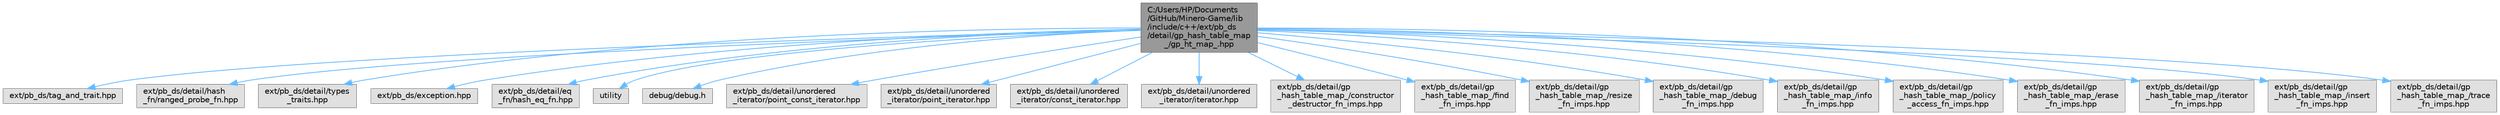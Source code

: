 digraph "C:/Users/HP/Documents/GitHub/Minero-Game/lib/include/c++/ext/pb_ds/detail/gp_hash_table_map_/gp_ht_map_.hpp"
{
 // LATEX_PDF_SIZE
  bgcolor="transparent";
  edge [fontname=Helvetica,fontsize=10,labelfontname=Helvetica,labelfontsize=10];
  node [fontname=Helvetica,fontsize=10,shape=box,height=0.2,width=0.4];
  Node1 [id="Node000001",label="C:/Users/HP/Documents\l/GitHub/Minero-Game/lib\l/include/c++/ext/pb_ds\l/detail/gp_hash_table_map\l_/gp_ht_map_.hpp",height=0.2,width=0.4,color="gray40", fillcolor="grey60", style="filled", fontcolor="black",tooltip=" "];
  Node1 -> Node2 [id="edge43_Node000001_Node000002",color="steelblue1",style="solid",tooltip=" "];
  Node2 [id="Node000002",label="ext/pb_ds/tag_and_trait.hpp",height=0.2,width=0.4,color="grey60", fillcolor="#E0E0E0", style="filled",tooltip=" "];
  Node1 -> Node3 [id="edge44_Node000001_Node000003",color="steelblue1",style="solid",tooltip=" "];
  Node3 [id="Node000003",label="ext/pb_ds/detail/hash\l_fn/ranged_probe_fn.hpp",height=0.2,width=0.4,color="grey60", fillcolor="#E0E0E0", style="filled",tooltip=" "];
  Node1 -> Node4 [id="edge45_Node000001_Node000004",color="steelblue1",style="solid",tooltip=" "];
  Node4 [id="Node000004",label="ext/pb_ds/detail/types\l_traits.hpp",height=0.2,width=0.4,color="grey60", fillcolor="#E0E0E0", style="filled",tooltip=" "];
  Node1 -> Node5 [id="edge46_Node000001_Node000005",color="steelblue1",style="solid",tooltip=" "];
  Node5 [id="Node000005",label="ext/pb_ds/exception.hpp",height=0.2,width=0.4,color="grey60", fillcolor="#E0E0E0", style="filled",tooltip=" "];
  Node1 -> Node6 [id="edge47_Node000001_Node000006",color="steelblue1",style="solid",tooltip=" "];
  Node6 [id="Node000006",label="ext/pb_ds/detail/eq\l_fn/hash_eq_fn.hpp",height=0.2,width=0.4,color="grey60", fillcolor="#E0E0E0", style="filled",tooltip=" "];
  Node1 -> Node7 [id="edge48_Node000001_Node000007",color="steelblue1",style="solid",tooltip=" "];
  Node7 [id="Node000007",label="utility",height=0.2,width=0.4,color="grey60", fillcolor="#E0E0E0", style="filled",tooltip=" "];
  Node1 -> Node8 [id="edge49_Node000001_Node000008",color="steelblue1",style="solid",tooltip=" "];
  Node8 [id="Node000008",label="debug/debug.h",height=0.2,width=0.4,color="grey60", fillcolor="#E0E0E0", style="filled",tooltip=" "];
  Node1 -> Node9 [id="edge50_Node000001_Node000009",color="steelblue1",style="solid",tooltip=" "];
  Node9 [id="Node000009",label="ext/pb_ds/detail/unordered\l_iterator/point_const_iterator.hpp",height=0.2,width=0.4,color="grey60", fillcolor="#E0E0E0", style="filled",tooltip=" "];
  Node1 -> Node10 [id="edge51_Node000001_Node000010",color="steelblue1",style="solid",tooltip=" "];
  Node10 [id="Node000010",label="ext/pb_ds/detail/unordered\l_iterator/point_iterator.hpp",height=0.2,width=0.4,color="grey60", fillcolor="#E0E0E0", style="filled",tooltip=" "];
  Node1 -> Node11 [id="edge52_Node000001_Node000011",color="steelblue1",style="solid",tooltip=" "];
  Node11 [id="Node000011",label="ext/pb_ds/detail/unordered\l_iterator/const_iterator.hpp",height=0.2,width=0.4,color="grey60", fillcolor="#E0E0E0", style="filled",tooltip=" "];
  Node1 -> Node12 [id="edge53_Node000001_Node000012",color="steelblue1",style="solid",tooltip=" "];
  Node12 [id="Node000012",label="ext/pb_ds/detail/unordered\l_iterator/iterator.hpp",height=0.2,width=0.4,color="grey60", fillcolor="#E0E0E0", style="filled",tooltip=" "];
  Node1 -> Node13 [id="edge54_Node000001_Node000013",color="steelblue1",style="solid",tooltip=" "];
  Node13 [id="Node000013",label="ext/pb_ds/detail/gp\l_hash_table_map_/constructor\l_destructor_fn_imps.hpp",height=0.2,width=0.4,color="grey60", fillcolor="#E0E0E0", style="filled",tooltip=" "];
  Node1 -> Node14 [id="edge55_Node000001_Node000014",color="steelblue1",style="solid",tooltip=" "];
  Node14 [id="Node000014",label="ext/pb_ds/detail/gp\l_hash_table_map_/find\l_fn_imps.hpp",height=0.2,width=0.4,color="grey60", fillcolor="#E0E0E0", style="filled",tooltip=" "];
  Node1 -> Node15 [id="edge56_Node000001_Node000015",color="steelblue1",style="solid",tooltip=" "];
  Node15 [id="Node000015",label="ext/pb_ds/detail/gp\l_hash_table_map_/resize\l_fn_imps.hpp",height=0.2,width=0.4,color="grey60", fillcolor="#E0E0E0", style="filled",tooltip=" "];
  Node1 -> Node16 [id="edge57_Node000001_Node000016",color="steelblue1",style="solid",tooltip=" "];
  Node16 [id="Node000016",label="ext/pb_ds/detail/gp\l_hash_table_map_/debug\l_fn_imps.hpp",height=0.2,width=0.4,color="grey60", fillcolor="#E0E0E0", style="filled",tooltip=" "];
  Node1 -> Node17 [id="edge58_Node000001_Node000017",color="steelblue1",style="solid",tooltip=" "];
  Node17 [id="Node000017",label="ext/pb_ds/detail/gp\l_hash_table_map_/info\l_fn_imps.hpp",height=0.2,width=0.4,color="grey60", fillcolor="#E0E0E0", style="filled",tooltip=" "];
  Node1 -> Node18 [id="edge59_Node000001_Node000018",color="steelblue1",style="solid",tooltip=" "];
  Node18 [id="Node000018",label="ext/pb_ds/detail/gp\l_hash_table_map_/policy\l_access_fn_imps.hpp",height=0.2,width=0.4,color="grey60", fillcolor="#E0E0E0", style="filled",tooltip=" "];
  Node1 -> Node19 [id="edge60_Node000001_Node000019",color="steelblue1",style="solid",tooltip=" "];
  Node19 [id="Node000019",label="ext/pb_ds/detail/gp\l_hash_table_map_/erase\l_fn_imps.hpp",height=0.2,width=0.4,color="grey60", fillcolor="#E0E0E0", style="filled",tooltip=" "];
  Node1 -> Node20 [id="edge61_Node000001_Node000020",color="steelblue1",style="solid",tooltip=" "];
  Node20 [id="Node000020",label="ext/pb_ds/detail/gp\l_hash_table_map_/iterator\l_fn_imps.hpp",height=0.2,width=0.4,color="grey60", fillcolor="#E0E0E0", style="filled",tooltip=" "];
  Node1 -> Node21 [id="edge62_Node000001_Node000021",color="steelblue1",style="solid",tooltip=" "];
  Node21 [id="Node000021",label="ext/pb_ds/detail/gp\l_hash_table_map_/insert\l_fn_imps.hpp",height=0.2,width=0.4,color="grey60", fillcolor="#E0E0E0", style="filled",tooltip=" "];
  Node1 -> Node22 [id="edge63_Node000001_Node000022",color="steelblue1",style="solid",tooltip=" "];
  Node22 [id="Node000022",label="ext/pb_ds/detail/gp\l_hash_table_map_/trace\l_fn_imps.hpp",height=0.2,width=0.4,color="grey60", fillcolor="#E0E0E0", style="filled",tooltip=" "];
}
